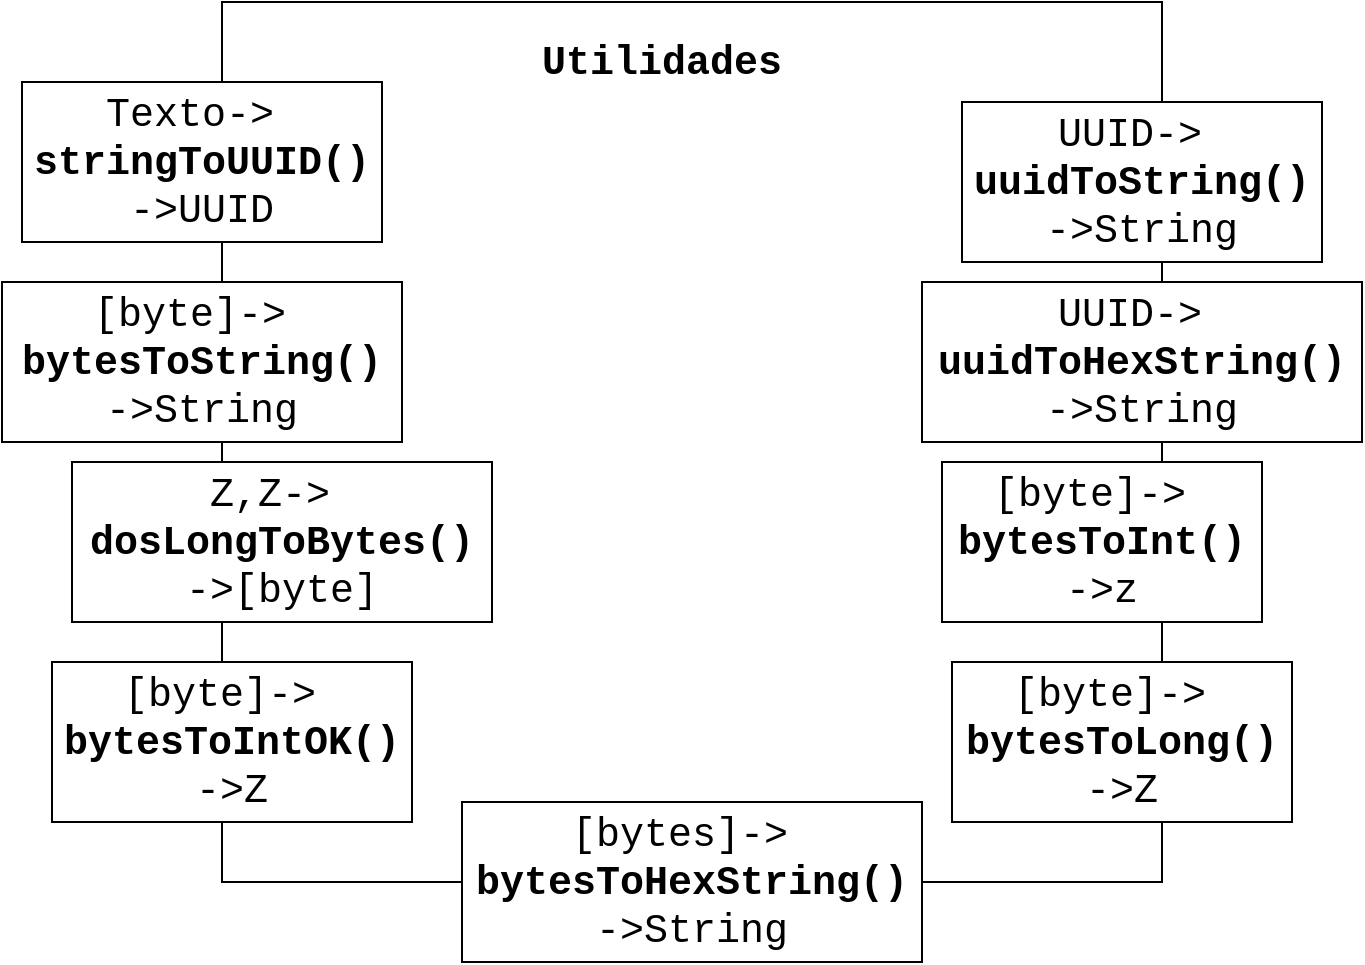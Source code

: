 <mxfile version="15.3.2" type="device"><diagram id="oL9rQ6af6yBt-Wg9K-eK" name="Page-1"><mxGraphModel dx="1422" dy="705" grid="1" gridSize="10" guides="1" tooltips="1" connect="1" arrows="1" fold="1" page="1" pageScale="1" pageWidth="827" pageHeight="1169" math="0" shadow="0"><root><mxCell id="0"/><mxCell id="1" parent="0"/><mxCell id="VOaBC68UDFZMToVp86cn-15" value="" style="rounded=0;whiteSpace=wrap;html=1;" vertex="1" parent="1"><mxGeometry x="150" y="70" width="470" height="440" as="geometry"/></mxCell><mxCell id="VOaBC68UDFZMToVp86cn-16" value="Utilidades" style="text;html=1;strokeColor=none;fillColor=none;align=center;verticalAlign=middle;whiteSpace=wrap;rounded=0;fontStyle=1;fontFamily=Courier New;fontSize=20;" vertex="1" parent="1"><mxGeometry x="290" y="90" width="160" height="20" as="geometry"/></mxCell><mxCell id="VOaBC68UDFZMToVp86cn-17" value="Texto-&amp;gt;&amp;nbsp;&lt;br&gt;&lt;b&gt;stringToUUID()&lt;/b&gt;&lt;br&gt;-&amp;gt;UUID" style="rounded=0;whiteSpace=wrap;html=1;fontFamily=Courier New;fontSize=20;align=center;fontStyle=0;autosize=1;" vertex="1" parent="1"><mxGeometry x="50" y="110" width="180" height="80" as="geometry"/></mxCell><mxCell id="VOaBC68UDFZMToVp86cn-24" value="UUID-&amp;gt;&amp;nbsp;&lt;br&gt;&lt;b&gt;uuidToString()&lt;/b&gt;&lt;br&gt;-&amp;gt;String" style="rounded=0;whiteSpace=wrap;html=1;fontFamily=Courier New;fontSize=20;align=center;fontStyle=0;autosize=1;" vertex="1" parent="1"><mxGeometry x="520" y="120" width="180" height="80" as="geometry"/></mxCell><mxCell id="VOaBC68UDFZMToVp86cn-31" value="[byte]-&amp;gt;&amp;nbsp;&lt;br&gt;&lt;b&gt;bytesToString()&lt;/b&gt;&lt;br&gt;-&amp;gt;String" style="rounded=0;whiteSpace=wrap;html=1;fontFamily=Courier New;fontSize=20;align=center;fontStyle=0;autosize=1;" vertex="1" parent="1"><mxGeometry x="40" y="210" width="200" height="80" as="geometry"/></mxCell><mxCell id="VOaBC68UDFZMToVp86cn-32" value="Z,Z-&amp;gt;&amp;nbsp;&lt;br&gt;&lt;b&gt;dosLongToBytes()&lt;/b&gt;&lt;br&gt;-&amp;gt;[byte]" style="rounded=0;whiteSpace=wrap;html=1;fontFamily=Courier New;fontSize=20;align=center;fontStyle=0;autosize=1;" vertex="1" parent="1"><mxGeometry x="75" y="300" width="210" height="80" as="geometry"/></mxCell><mxCell id="VOaBC68UDFZMToVp86cn-33" value="UUID-&amp;gt;&amp;nbsp;&lt;br&gt;&lt;b&gt;uuidToHexString()&lt;/b&gt;&lt;br&gt;-&amp;gt;String" style="rounded=0;whiteSpace=wrap;html=1;fontFamily=Courier New;fontSize=20;align=center;fontStyle=0;autosize=1;" vertex="1" parent="1"><mxGeometry x="500" y="210" width="220" height="80" as="geometry"/></mxCell><mxCell id="VOaBC68UDFZMToVp86cn-34" value="[bytes]-&amp;gt;&amp;nbsp;&lt;br&gt;&lt;b&gt;bytesToHexString()&lt;/b&gt;&lt;br&gt;-&amp;gt;String" style="rounded=0;whiteSpace=wrap;html=1;fontFamily=Courier New;fontSize=20;align=center;fontStyle=0;autosize=1;" vertex="1" parent="1"><mxGeometry x="270" y="470" width="230" height="80" as="geometry"/></mxCell><mxCell id="VOaBC68UDFZMToVp86cn-36" value="[byte]-&amp;gt;&amp;nbsp;&lt;br&gt;&lt;b&gt;bytesToLong()&lt;/b&gt;&lt;br&gt;-&amp;gt;Z" style="rounded=0;whiteSpace=wrap;html=1;fontFamily=Courier New;fontSize=20;align=center;fontStyle=0;autosize=1;" vertex="1" parent="1"><mxGeometry x="515" y="400" width="170" height="80" as="geometry"/></mxCell><mxCell id="VOaBC68UDFZMToVp86cn-37" value="[byte]-&amp;gt;&amp;nbsp;&lt;br&gt;&lt;b&gt;bytesToInt()&lt;/b&gt;&lt;br&gt;-&amp;gt;z" style="rounded=0;whiteSpace=wrap;html=1;fontFamily=Courier New;fontSize=20;align=center;fontStyle=0;autosize=1;" vertex="1" parent="1"><mxGeometry x="510" y="300" width="160" height="80" as="geometry"/></mxCell><mxCell id="VOaBC68UDFZMToVp86cn-38" value="[byte]-&amp;gt;&amp;nbsp;&lt;br&gt;&lt;b&gt;bytesToIntOK()&lt;br&gt;&lt;/b&gt;-&amp;gt;Z" style="rounded=0;whiteSpace=wrap;html=1;fontFamily=Courier New;fontSize=20;align=center;fontStyle=0;autosize=1;" vertex="1" parent="1"><mxGeometry x="65" y="400" width="180" height="80" as="geometry"/></mxCell></root></mxGraphModel></diagram></mxfile>